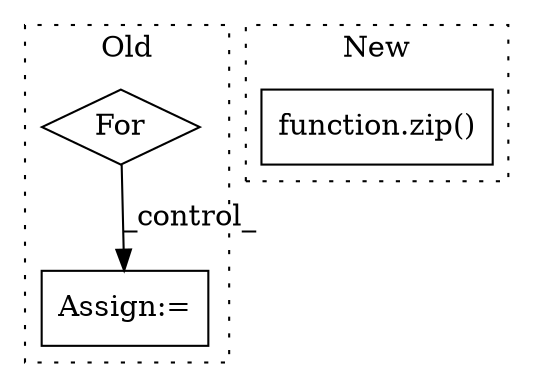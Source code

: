 digraph G {
subgraph cluster0 {
1 [label="For" a="107" s="12765,12780" l="4,14" shape="diamond"];
3 [label="Assign:=" a="68" s="12795" l="4" shape="box"];
label = "Old";
style="dotted";
}
subgraph cluster1 {
2 [label="function.zip()" a="75" s="4360,4394" l="4,1" shape="box"];
label = "New";
style="dotted";
}
1 -> 3 [label="_control_"];
}